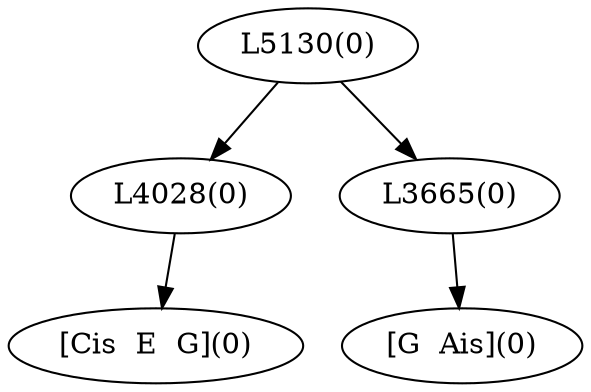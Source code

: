 digraph sample{
"L4028(0)"->"[Cis  E  G](0)"
"L3665(0)"->"[G  Ais](0)"
"L5130(0)"->"L4028(0)"
"L5130(0)"->"L3665(0)"
{rank = min; "L5130(0)"}
{rank = same; "L4028(0)"; "L3665(0)";}
{rank = max; "[Cis  E  G](0)"; "[G  Ais](0)";}
}